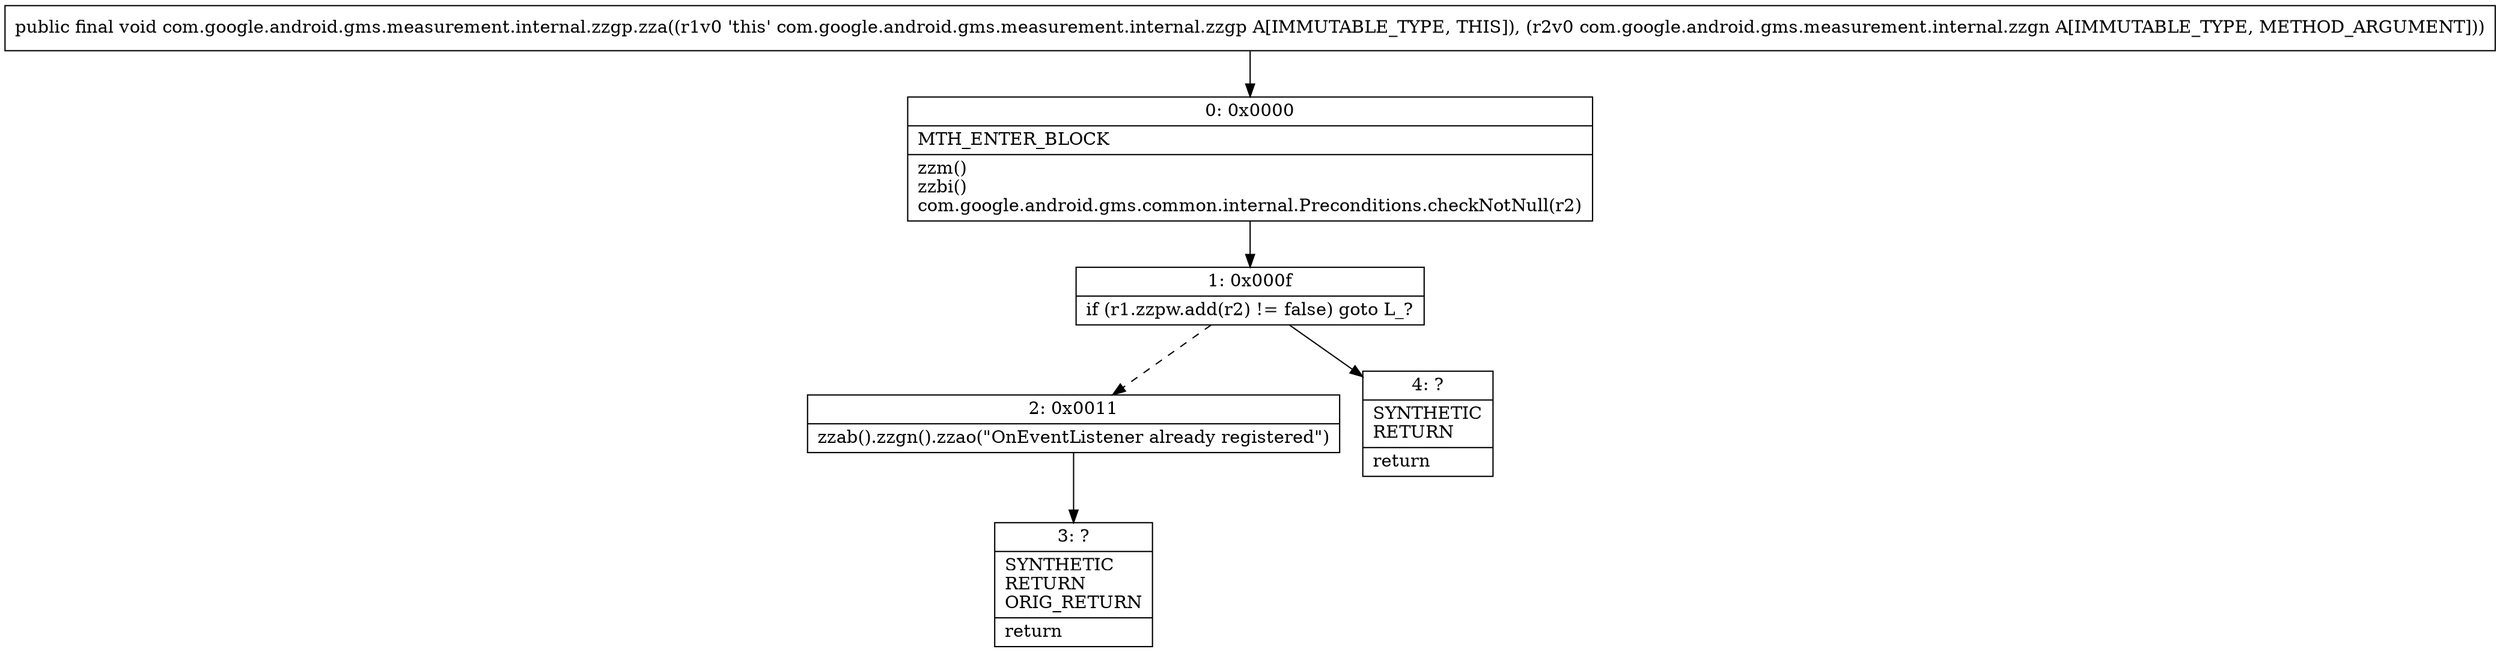 digraph "CFG forcom.google.android.gms.measurement.internal.zzgp.zza(Lcom\/google\/android\/gms\/measurement\/internal\/zzgn;)V" {
Node_0 [shape=record,label="{0\:\ 0x0000|MTH_ENTER_BLOCK\l|zzm()\lzzbi()\lcom.google.android.gms.common.internal.Preconditions.checkNotNull(r2)\l}"];
Node_1 [shape=record,label="{1\:\ 0x000f|if (r1.zzpw.add(r2) != false) goto L_?\l}"];
Node_2 [shape=record,label="{2\:\ 0x0011|zzab().zzgn().zzao(\"OnEventListener already registered\")\l}"];
Node_3 [shape=record,label="{3\:\ ?|SYNTHETIC\lRETURN\lORIG_RETURN\l|return\l}"];
Node_4 [shape=record,label="{4\:\ ?|SYNTHETIC\lRETURN\l|return\l}"];
MethodNode[shape=record,label="{public final void com.google.android.gms.measurement.internal.zzgp.zza((r1v0 'this' com.google.android.gms.measurement.internal.zzgp A[IMMUTABLE_TYPE, THIS]), (r2v0 com.google.android.gms.measurement.internal.zzgn A[IMMUTABLE_TYPE, METHOD_ARGUMENT])) }"];
MethodNode -> Node_0;
Node_0 -> Node_1;
Node_1 -> Node_2[style=dashed];
Node_1 -> Node_4;
Node_2 -> Node_3;
}

